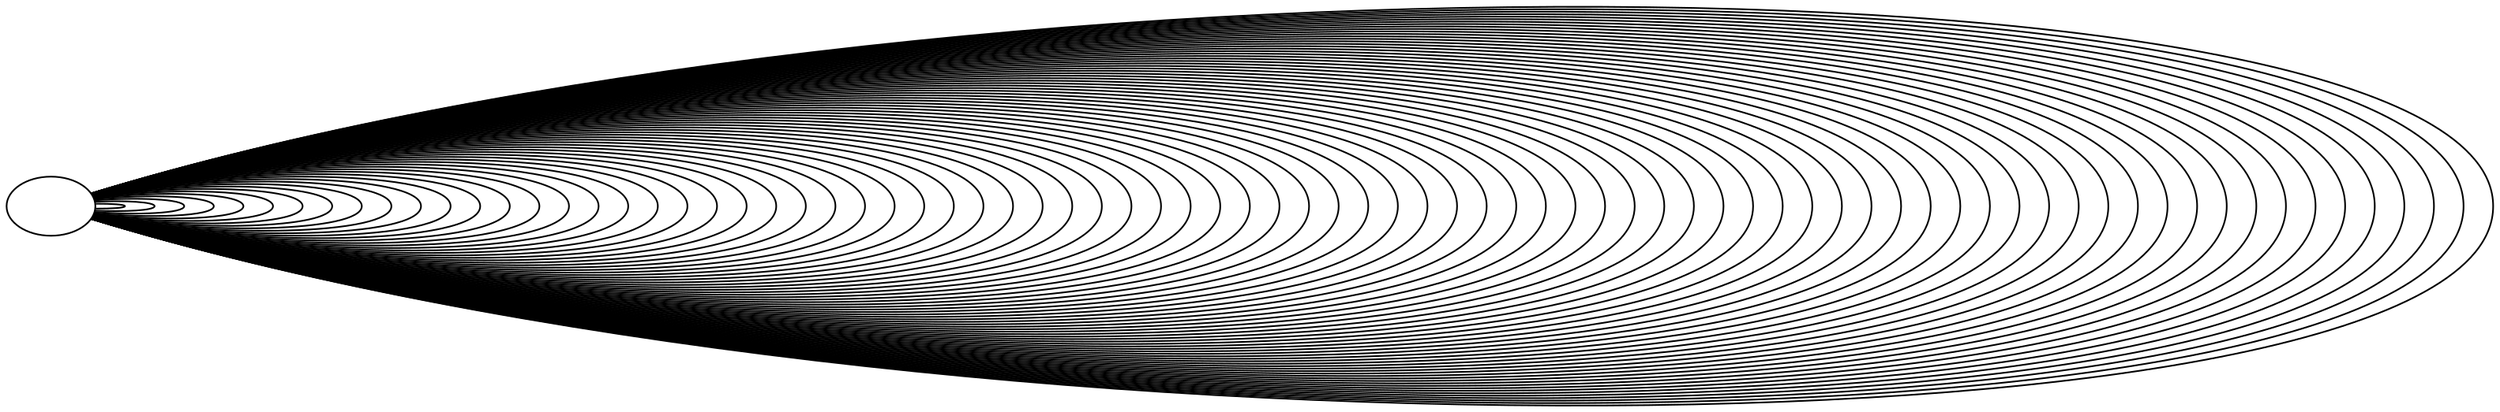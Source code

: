 graph G {
"";
"";
"";
"";
"";
"";
"";
"";
"";
"";
"";
"";
"";
"";
"";
"";
"";
"";
"";
"";
"";
"";
"";
"";
"";
"";
"";
"";
"";
"";
"";
"";
"";
"";
"";
"";
"";
"";
"";
"";
"";
"";
"";
"";
"";
"";
"";
"";
"";
"";
"";
"";
"";
"";
"";
"";
"";
"";
"";
"";
"";
"";
"";
"";
"";
"";
"";
"";
"";
"";
"";
"";
"";
"";
"";
"";
"";
"";
"";
"";
"";
"";
"";
"";
"";
"";
"";
"";
"";
"";
"";
"";
"";
"";
"";
"";
"";
"";
"";
"";
"";
"";
"";
"";
"";
"";
"";
"";
"";
"";
"";
"";
"";
"";
"";
"";
"";
"";
"";
"";
""--"" ;
""--"" ;
""--"" ;
""--"" ;
""--"" ;
""--"" ;
""--"" ;
""--"" ;
""--"" ;
""--"" ;
""--"" ;
""--"" ;
""--"" ;
""--"" ;
""--"" ;
""--"" ;
""--"" ;
""--"" ;
""--"" ;
""--"" ;
""--"" ;
""--"" ;
""--"" ;
""--"" ;
""--"" ;
""--"" ;
""--"" ;
""--"" ;
""--"" ;
""--"" ;
""--"" ;
""--"" ;
""--"" ;
""--"" ;
""--"" ;
""--"" ;
""--"" ;
""--"" ;
""--"" ;
""--"" ;
""--"" ;
""--"" ;
""--"" ;
""--"" ;
""--"" ;
""--"" ;
""--"" ;
""--"" ;
""--"" ;
""--"" ;
""--"" ;
""--"" ;
""--"" ;
""--"" ;
""--"" ;
""--"" ;
""--"" ;
""--"" ;
""--"" ;
""--"" ;
""--"" ;
""--"" ;
""--"" ;
""--"" ;
""--"" ;
""--"" ;
""--"" ;
""--"" ;
""--"" ;
""--"" ;
""--"" ;
""--"" ;
""--"" ;
""--"" ;
""--"" ;
""--"" ;
""--"" ;
""--"" ;
""--"" ;
""--"" ;
""--"" ;
}
